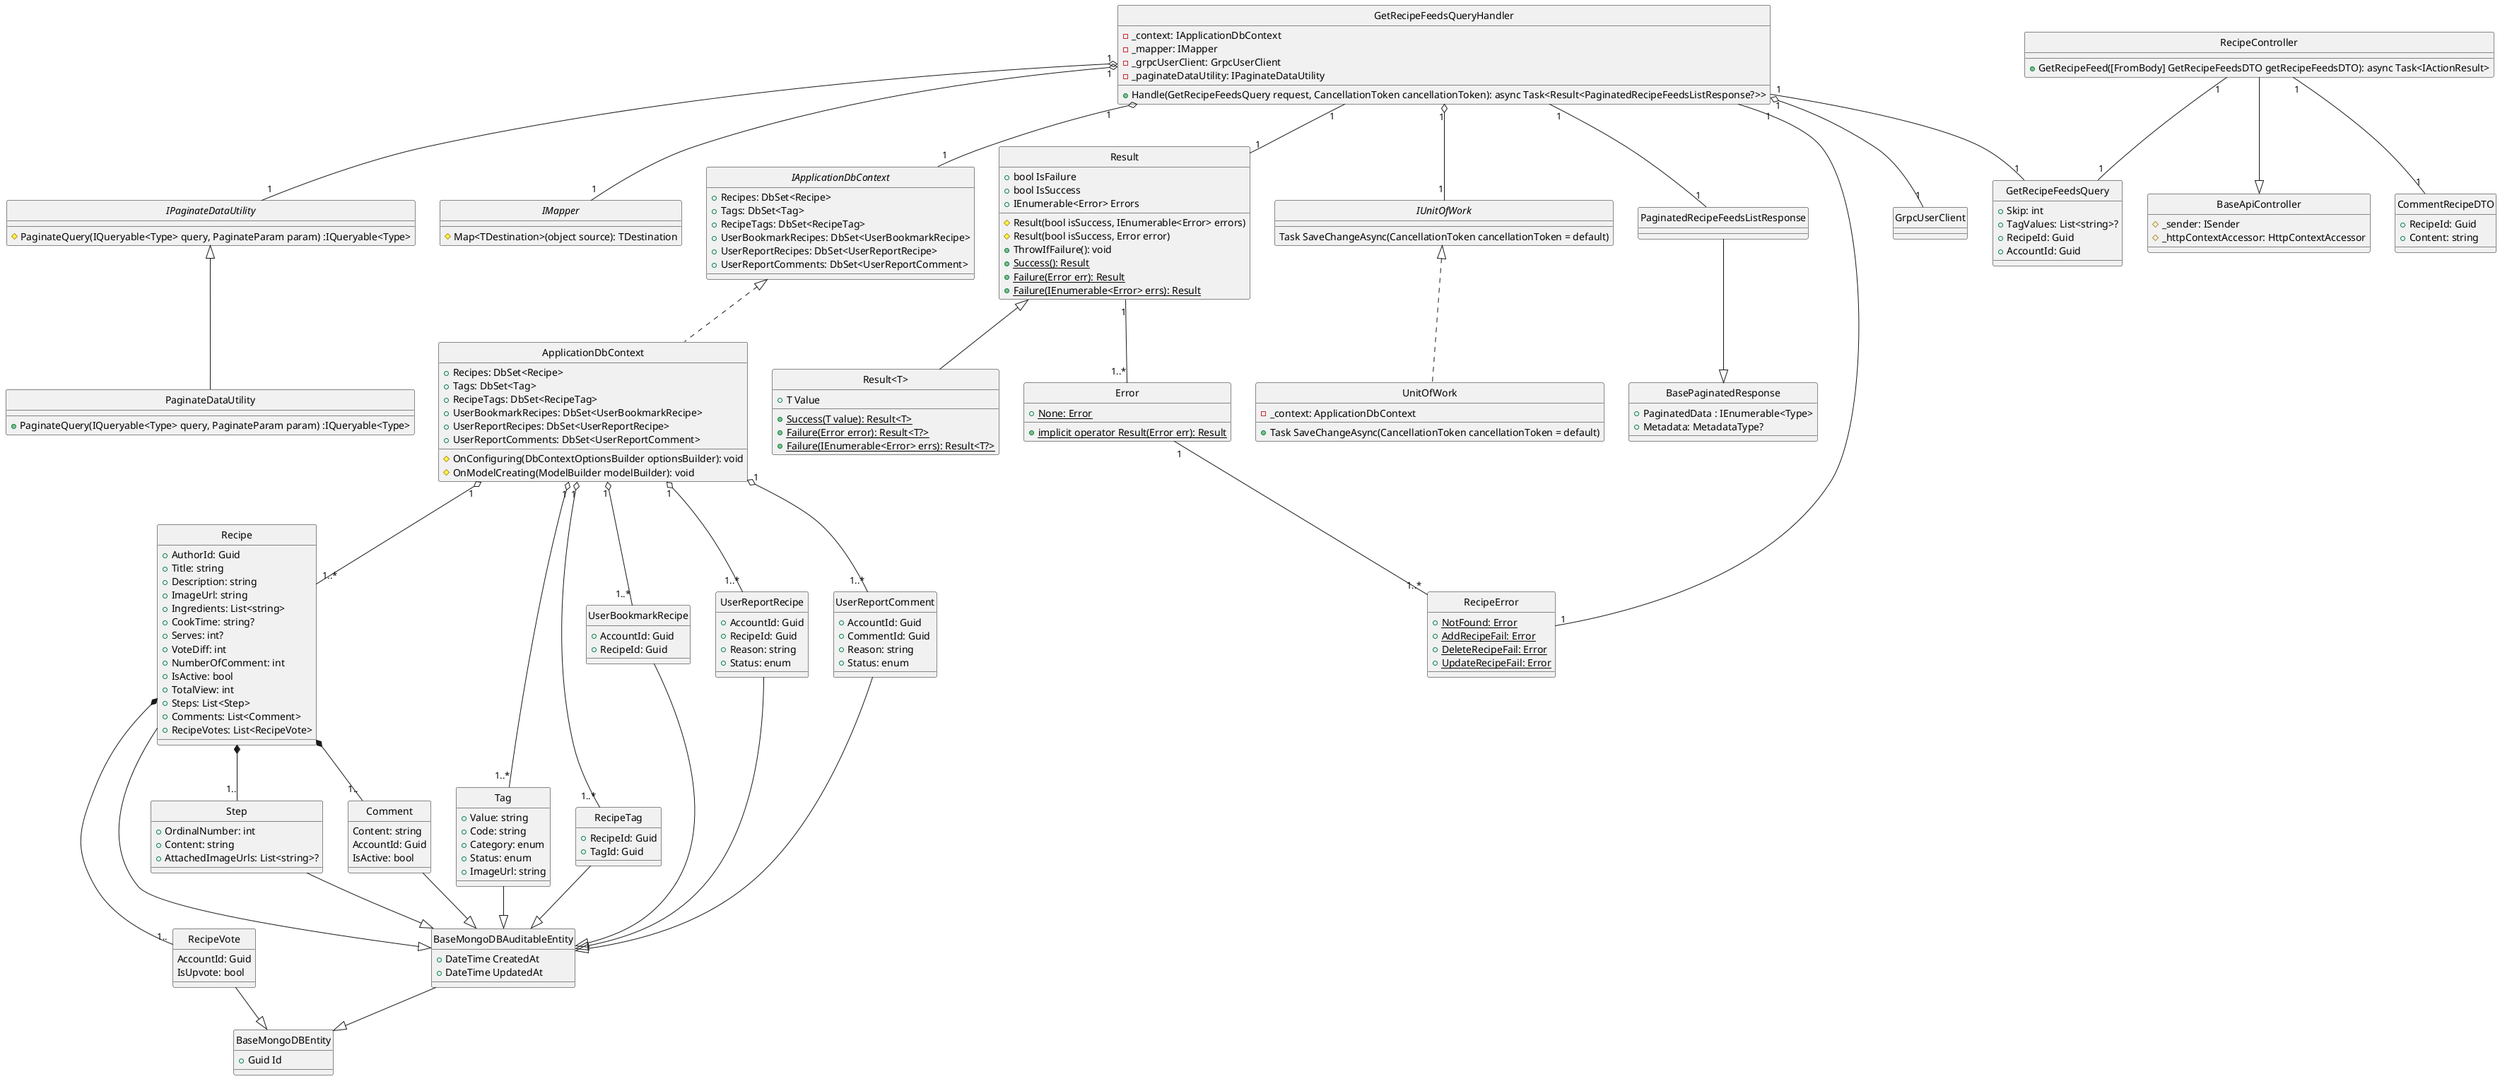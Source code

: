 @startuml ClassDiagram
hide circle

class BaseApiController {
    #_sender: ISender
    #_httpContextAccessor: HttpContextAccessor
}

class RecipeController {
    +GetRecipeFeed([FromBody] GetRecipeFeedsDTO getRecipeFeedsDTO): async Task<IActionResult>
}

class GetRecipeFeedsQuery {
    +Skip: int
    +TagValues: List<string>?
    +RecipeId: Guid
    +AccountId: Guid
}

class GetRecipeFeedsQueryHandler {
    -_context: IApplicationDbContext
    -_mapper: IMapper
    -_grpcUserClient: GrpcUserClient
    -_paginateDataUtility: IPaginateDataUtility
    +Handle(GetRecipeFeedsQuery request, CancellationToken cancellationToken): async Task<Result<PaginatedRecipeFeedsListResponse?>> 
}

interface IMapper{
    #Map<TDestination>(object source): TDestination
}

interface IPaginateDataUtility{
    #PaginateQuery(IQueryable<Type> query, PaginateParam param) :IQueryable<Type>
}
class PaginateDataUtility{
    +PaginateQuery(IQueryable<Type> query, PaginateParam param) :IQueryable<Type>
}
PaginateDataUtility -up-|> IPaginateDataUtility

interface IApplicationDbContext {
    +Recipes: DbSet<Recipe>
    +Tags: DbSet<Tag>
    +RecipeTags: DbSet<RecipeTag>
    +UserBookmarkRecipes: DbSet<UserBookmarkRecipe>
    +UserReportRecipes: DbSet<UserReportRecipe>
    +UserReportComments: DbSet<UserReportComment>
}

class ApplicationDbContext {
    +Recipes: DbSet<Recipe>
    +Tags: DbSet<Tag>
    +RecipeTags: DbSet<RecipeTag>
    +UserBookmarkRecipes: DbSet<UserBookmarkRecipe>
    +UserReportRecipes: DbSet<UserReportRecipe>
    +UserReportComments: DbSet<UserReportComment>
    #OnConfiguring(DbContextOptionsBuilder optionsBuilder): void
    #OnModelCreating(ModelBuilder modelBuilder): void
}

class Result {
    +bool IsFailure
    +bool IsSuccess
    +IEnumerable<Error> Errors
    #Result(bool isSuccess, IEnumerable<Error> errors)
    #Result(bool isSuccess, Error error)
    +ThrowIfFailure(): void
    {static} +Success(): Result
    {static} +Failure(Error err): Result
    {static} +Failure(IEnumerable<Error> errs): Result
}

class "Result<T>" {
    +T Value
    {static} +Success(T value): Result<T>
    {static} +Failure(Error error): Result<T?>
    {static} +Failure(IEnumerable<Error> errs): Result<T?>
}

class Error {
    {static} +None: Error
    {static} +implicit operator Result(Error err): Result
}

class CommentRecipeDTO{
    +RecipeId: Guid
    +Content: string
}

interface IUnitOfWork {
    Task SaveChangeAsync(CancellationToken cancellationToken = default)
}

class UnitOfWork {
    -_context: ApplicationDbContext
    +Task SaveChangeAsync(CancellationToken cancellationToken = default)
}

class PaginatedRecipeFeedsListResponse{
}
class BasePaginatedResponse{
    +PaginatedData : IEnumerable<Type>
    +Metadata: MetadataType?
}
PaginatedRecipeFeedsListResponse --|> BasePaginatedResponse

class RecipeError {
    {static} +NotFound: Error
    {static} +AddRecipeFail: Error
    {static} +DeleteRecipeFail: Error
    {static} +UpdateRecipeFail: Error
}

class BaseMongoDBEntity {
    +Guid Id
}

class BaseMongoDBAuditableEntity{
    +DateTime CreatedAt
    +DateTime UpdatedAt
}

class Recipe {
    +AuthorId: Guid
    +Title: string
    +Description: string
    +ImageUrl: string
    +Ingredients: List<string>
    +CookTime: string?
    +Serves: int?
    +VoteDiff: int
    +NumberOfComment: int
    +IsActive: bool
    +TotalView: int
    +Steps: List<Step>
    +Comments: List<Comment>
    +RecipeVotes: List<RecipeVote>
}

class Step{
    +OrdinalNumber: int
    +Content: string
    +AttachedImageUrls: List<string>?
}

class Comment{
    Content: string
    AccountId: Guid
    IsActive: bool
}

class RecipeVote{
    AccountId: Guid
    IsUpvote: bool
}

class Tag{
    +Value: string
    +Code: string
    +Category: enum
    +Status: enum
    +ImageUrl: string
}

class RecipeTag{
    +RecipeId: Guid
    +TagId: Guid
}

class UserBookmarkRecipe{
    +AccountId: Guid
    +RecipeId: Guid
}

class UserReportRecipe{
    +AccountId: Guid
    +RecipeId: Guid
    +Reason: string
    +Status: enum
}

class UserReportComment{
    +AccountId: Guid
    +CommentId: Guid
    +Reason: string
    +Status: enum
}

RecipeController --|> BaseApiController
RecipeController "1"--"1" CommentRecipeDTO
RecipeController "1"--"1" GetRecipeFeedsQuery

GetRecipeFeedsQueryHandler "1"--"1" GetRecipeFeedsQuery
GetRecipeFeedsQueryHandler "1"--"1" Result
GetRecipeFeedsQueryHandler "1"--"1" PaginatedRecipeFeedsListResponse
GetRecipeFeedsQueryHandler "1" o-- "1" IUnitOfWork
GetRecipeFeedsQueryHandler "1" o-- "1" IApplicationDbContext
GetRecipeFeedsQueryHandler "1" o-- "1" IMapper
GetRecipeFeedsQueryHandler "1" o-- "1" GrpcUserClient
GetRecipeFeedsQueryHandler "1" o-- "1" IPaginateDataUtility
GetRecipeFeedsQueryHandler "1"--"1" RecipeError

IUnitOfWork <|.. UnitOfWork
IApplicationDbContext <|.. ApplicationDbContext

Result "1" --"1..*" Error
Result <|-- "Result<T>"
Error "1" --"1..*" RecipeError

ApplicationDbContext "1" o--"1..*" Recipe
ApplicationDbContext "1" o--"1..*" Tag
ApplicationDbContext "1" o--"1..*" RecipeTag
ApplicationDbContext "1" o--"1..*" UserBookmarkRecipe
ApplicationDbContext "1" o--"1..*" UserReportComment
ApplicationDbContext "1" o--"1..*" UserReportRecipe

Recipe --|> BaseMongoDBAuditableEntity
Step --|> BaseMongoDBAuditableEntity
Comment --|> BaseMongoDBAuditableEntity
RecipeVote --|> BaseMongoDBEntity
Tag --|> BaseMongoDBAuditableEntity
RecipeTag --|> BaseMongoDBAuditableEntity
UserBookmarkRecipe --|> BaseMongoDBAuditableEntity
UserReportRecipe --|> BaseMongoDBAuditableEntity
UserReportComment --|> BaseMongoDBAuditableEntity



Recipe *--"1.." Step
Recipe *--"1.." Comment
Recipe *--"1.." RecipeVote

BaseMongoDBAuditableEntity --|> BaseMongoDBEntity
@enduml